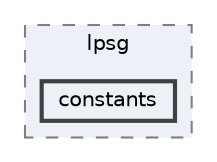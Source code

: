 digraph "repository/isd/src/main/java/com/sterlite/cal/isd/lpsg/constants"
{
 // LATEX_PDF_SIZE
  bgcolor="transparent";
  edge [fontname=Helvetica,fontsize=10,labelfontname=Helvetica,labelfontsize=10];
  node [fontname=Helvetica,fontsize=10,shape=box,height=0.2,width=0.4];
  compound=true
  subgraph clusterdir_43f46ff0c44e2462ebe55eb3f27f3b24 {
    graph [ bgcolor="#edf0f7", pencolor="grey50", label="lpsg", fontname=Helvetica,fontsize=10 style="filled,dashed", URL="dir_43f46ff0c44e2462ebe55eb3f27f3b24.html",tooltip=""]
  dir_31f8bc1446eb4df6291ce58f8a7826b5 [label="constants", fillcolor="#edf0f7", color="grey25", style="filled,bold", URL="dir_31f8bc1446eb4df6291ce58f8a7826b5.html",tooltip=""];
  }
}
